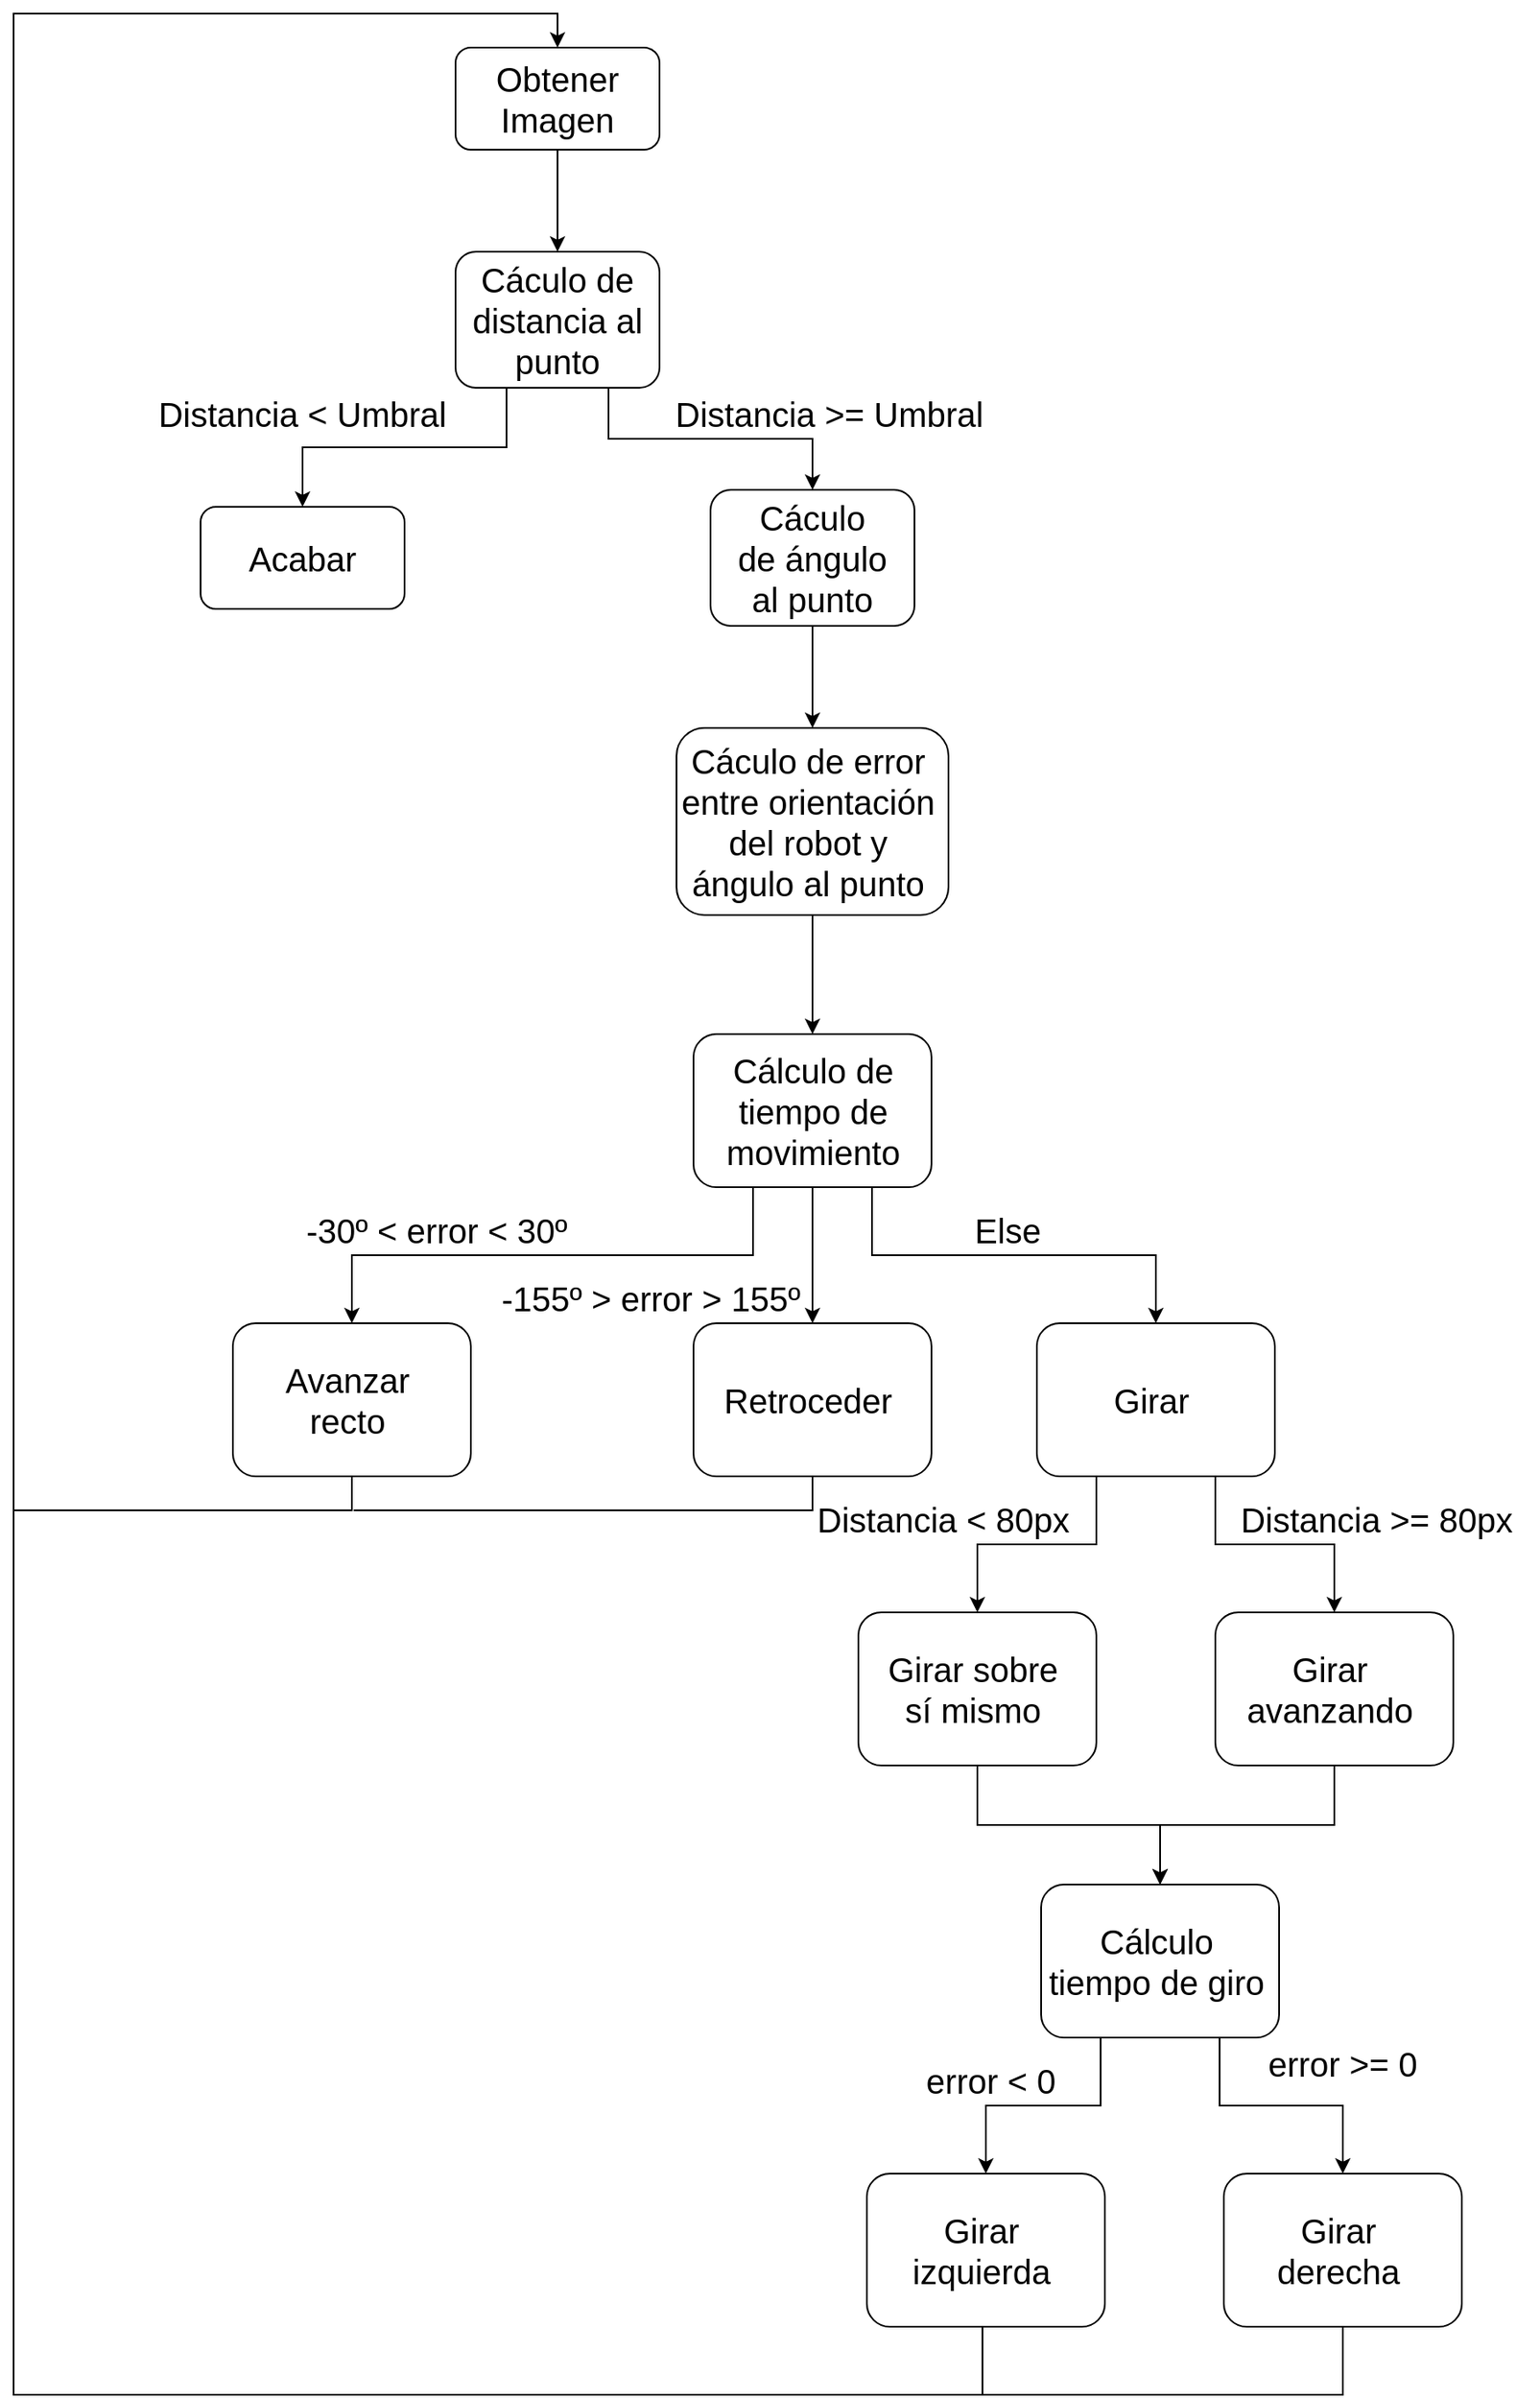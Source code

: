 <mxfile version="23.1.3" type="device">
  <diagram name="Página-1" id="l6KniY5WcpvNC_tys5gj">
    <mxGraphModel dx="1426" dy="769" grid="1" gridSize="10" guides="1" tooltips="1" connect="1" arrows="1" fold="1" page="1" pageScale="1" pageWidth="827" pageHeight="1169" math="0" shadow="0">
      <root>
        <mxCell id="0" />
        <mxCell id="1" parent="0" />
        <mxCell id="oiwFF2_05HxIkELk8Hxl-4" style="edgeStyle=orthogonalEdgeStyle;rounded=0;orthogonalLoop=1;jettySize=auto;html=1;exitX=0.5;exitY=1;exitDx=0;exitDy=0;fontSize=20;" edge="1" parent="1" source="oiwFF2_05HxIkELk8Hxl-1" target="oiwFF2_05HxIkELk8Hxl-3">
          <mxGeometry relative="1" as="geometry" />
        </mxCell>
        <mxCell id="oiwFF2_05HxIkELk8Hxl-1" value="" style="rounded=1;whiteSpace=wrap;html=1;fontSize=20;" vertex="1" parent="1">
          <mxGeometry x="340" y="140" width="120" height="60" as="geometry" />
        </mxCell>
        <mxCell id="oiwFF2_05HxIkELk8Hxl-2" value="Obtener Imagen" style="text;html=1;align=center;verticalAlign=middle;whiteSpace=wrap;rounded=0;fontSize=20;" vertex="1" parent="1">
          <mxGeometry x="370" y="155" width="60" height="30" as="geometry" />
        </mxCell>
        <mxCell id="oiwFF2_05HxIkELk8Hxl-10" style="edgeStyle=orthogonalEdgeStyle;rounded=0;orthogonalLoop=1;jettySize=auto;html=1;exitX=0.25;exitY=1;exitDx=0;exitDy=0;fontSize=20;" edge="1" parent="1" source="oiwFF2_05HxIkELk8Hxl-3" target="oiwFF2_05HxIkELk8Hxl-6">
          <mxGeometry relative="1" as="geometry" />
        </mxCell>
        <mxCell id="oiwFF2_05HxIkELk8Hxl-11" style="edgeStyle=orthogonalEdgeStyle;rounded=0;orthogonalLoop=1;jettySize=auto;html=1;exitX=0.75;exitY=1;exitDx=0;exitDy=0;entryX=0.5;entryY=0;entryDx=0;entryDy=0;fontSize=20;" edge="1" parent="1" source="oiwFF2_05HxIkELk8Hxl-3" target="oiwFF2_05HxIkELk8Hxl-8">
          <mxGeometry relative="1" as="geometry" />
        </mxCell>
        <mxCell id="oiwFF2_05HxIkELk8Hxl-3" value="" style="rounded=1;whiteSpace=wrap;html=1;fontSize=20;" vertex="1" parent="1">
          <mxGeometry x="340" y="260" width="120" height="80" as="geometry" />
        </mxCell>
        <mxCell id="oiwFF2_05HxIkELk8Hxl-5" value="Cáculo de distancia al punto" style="text;html=1;align=center;verticalAlign=middle;whiteSpace=wrap;rounded=0;fontSize=20;" vertex="1" parent="1">
          <mxGeometry x="345" y="285" width="110" height="30" as="geometry" />
        </mxCell>
        <mxCell id="oiwFF2_05HxIkELk8Hxl-6" value="" style="rounded=1;whiteSpace=wrap;html=1;fontSize=20;" vertex="1" parent="1">
          <mxGeometry x="190" y="410" width="120" height="60" as="geometry" />
        </mxCell>
        <mxCell id="oiwFF2_05HxIkELk8Hxl-7" value="Acabar" style="text;html=1;align=center;verticalAlign=middle;whiteSpace=wrap;rounded=0;fontSize=20;" vertex="1" parent="1">
          <mxGeometry x="220" y="425" width="60" height="30" as="geometry" />
        </mxCell>
        <mxCell id="oiwFF2_05HxIkELk8Hxl-16" style="edgeStyle=orthogonalEdgeStyle;rounded=0;orthogonalLoop=1;jettySize=auto;html=1;exitX=0.5;exitY=1;exitDx=0;exitDy=0;entryX=0.5;entryY=0;entryDx=0;entryDy=0;fontSize=20;" edge="1" parent="1" source="oiwFF2_05HxIkELk8Hxl-8" target="oiwFF2_05HxIkELk8Hxl-14">
          <mxGeometry relative="1" as="geometry" />
        </mxCell>
        <mxCell id="oiwFF2_05HxIkELk8Hxl-8" value="" style="rounded=1;whiteSpace=wrap;html=1;fontSize=20;" vertex="1" parent="1">
          <mxGeometry x="490" y="400" width="120" height="80" as="geometry" />
        </mxCell>
        <mxCell id="oiwFF2_05HxIkELk8Hxl-9" value="Cáculo de ángulo al punto" style="text;html=1;align=center;verticalAlign=middle;whiteSpace=wrap;rounded=0;fontSize=20;" vertex="1" parent="1">
          <mxGeometry x="505" y="425" width="90" height="30" as="geometry" />
        </mxCell>
        <mxCell id="oiwFF2_05HxIkELk8Hxl-12" value="Distancia &amp;lt; Umbral" style="text;html=1;align=center;verticalAlign=middle;whiteSpace=wrap;rounded=0;fontSize=20;" vertex="1" parent="1">
          <mxGeometry x="150" y="340" width="200" height="30" as="geometry" />
        </mxCell>
        <mxCell id="oiwFF2_05HxIkELk8Hxl-13" value="Distancia &amp;gt;= Umbral" style="text;html=1;align=center;verticalAlign=middle;whiteSpace=wrap;rounded=0;fontSize=20;" vertex="1" parent="1">
          <mxGeometry x="455" y="340" width="210" height="30" as="geometry" />
        </mxCell>
        <mxCell id="oiwFF2_05HxIkELk8Hxl-19" style="edgeStyle=orthogonalEdgeStyle;rounded=0;orthogonalLoop=1;jettySize=auto;html=1;exitX=0.5;exitY=1;exitDx=0;exitDy=0;" edge="1" parent="1" source="oiwFF2_05HxIkELk8Hxl-14" target="oiwFF2_05HxIkELk8Hxl-17">
          <mxGeometry relative="1" as="geometry" />
        </mxCell>
        <mxCell id="oiwFF2_05HxIkELk8Hxl-14" value="" style="rounded=1;whiteSpace=wrap;html=1;fontSize=20;" vertex="1" parent="1">
          <mxGeometry x="470" y="540" width="160" height="110" as="geometry" />
        </mxCell>
        <mxCell id="oiwFF2_05HxIkELk8Hxl-15" value="Cáculo de error entre orientación del robot y ángulo al punto" style="text;html=1;align=center;verticalAlign=middle;whiteSpace=wrap;rounded=0;fontSize=20;" vertex="1" parent="1">
          <mxGeometry x="470" y="580" width="155" height="30" as="geometry" />
        </mxCell>
        <mxCell id="oiwFF2_05HxIkELk8Hxl-26" style="edgeStyle=orthogonalEdgeStyle;rounded=0;orthogonalLoop=1;jettySize=auto;html=1;exitX=0.25;exitY=1;exitDx=0;exitDy=0;" edge="1" parent="1" source="oiwFF2_05HxIkELk8Hxl-17" target="oiwFF2_05HxIkELk8Hxl-20">
          <mxGeometry relative="1" as="geometry" />
        </mxCell>
        <mxCell id="oiwFF2_05HxIkELk8Hxl-27" style="edgeStyle=orthogonalEdgeStyle;rounded=0;orthogonalLoop=1;jettySize=auto;html=1;exitX=0.5;exitY=1;exitDx=0;exitDy=0;entryX=0.5;entryY=0;entryDx=0;entryDy=0;" edge="1" parent="1" source="oiwFF2_05HxIkELk8Hxl-17" target="oiwFF2_05HxIkELk8Hxl-22">
          <mxGeometry relative="1" as="geometry" />
        </mxCell>
        <mxCell id="oiwFF2_05HxIkELk8Hxl-28" style="edgeStyle=orthogonalEdgeStyle;rounded=0;orthogonalLoop=1;jettySize=auto;html=1;exitX=0.75;exitY=1;exitDx=0;exitDy=0;entryX=0.5;entryY=0;entryDx=0;entryDy=0;" edge="1" parent="1" source="oiwFF2_05HxIkELk8Hxl-17" target="oiwFF2_05HxIkELk8Hxl-24">
          <mxGeometry relative="1" as="geometry" />
        </mxCell>
        <mxCell id="oiwFF2_05HxIkELk8Hxl-17" value="" style="rounded=1;whiteSpace=wrap;html=1;fontSize=20;" vertex="1" parent="1">
          <mxGeometry x="480" y="720" width="140" height="90" as="geometry" />
        </mxCell>
        <mxCell id="oiwFF2_05HxIkELk8Hxl-18" value="Cálculo de tiempo de movimiento" style="text;html=1;align=center;verticalAlign=middle;whiteSpace=wrap;rounded=0;fontSize=20;" vertex="1" parent="1">
          <mxGeometry x="472.5" y="750" width="155" height="30" as="geometry" />
        </mxCell>
        <mxCell id="oiwFF2_05HxIkELk8Hxl-55" style="edgeStyle=orthogonalEdgeStyle;rounded=0;orthogonalLoop=1;jettySize=auto;html=1;exitX=0.5;exitY=1;exitDx=0;exitDy=0;entryX=0.5;entryY=0;entryDx=0;entryDy=0;" edge="1" parent="1" source="oiwFF2_05HxIkELk8Hxl-20" target="oiwFF2_05HxIkELk8Hxl-1">
          <mxGeometry relative="1" as="geometry">
            <Array as="points">
              <mxPoint x="279" y="1000" />
              <mxPoint x="80" y="1000" />
              <mxPoint x="80" y="120" />
              <mxPoint x="400" y="120" />
            </Array>
          </mxGeometry>
        </mxCell>
        <mxCell id="oiwFF2_05HxIkELk8Hxl-20" value="" style="rounded=1;whiteSpace=wrap;html=1;fontSize=20;" vertex="1" parent="1">
          <mxGeometry x="209" y="890" width="140" height="90" as="geometry" />
        </mxCell>
        <mxCell id="oiwFF2_05HxIkELk8Hxl-21" value="Avanzar&lt;br&gt;recto" style="text;html=1;align=center;verticalAlign=middle;whiteSpace=wrap;rounded=0;fontSize=20;" vertex="1" parent="1">
          <mxGeometry x="199" y="920" width="155" height="30" as="geometry" />
        </mxCell>
        <mxCell id="oiwFF2_05HxIkELk8Hxl-22" value="" style="rounded=1;whiteSpace=wrap;html=1;fontSize=20;" vertex="1" parent="1">
          <mxGeometry x="480" y="890" width="140" height="90" as="geometry" />
        </mxCell>
        <mxCell id="oiwFF2_05HxIkELk8Hxl-23" value="Retroceder" style="text;html=1;align=center;verticalAlign=middle;whiteSpace=wrap;rounded=0;fontSize=20;" vertex="1" parent="1">
          <mxGeometry x="470" y="920" width="155" height="30" as="geometry" />
        </mxCell>
        <mxCell id="oiwFF2_05HxIkELk8Hxl-39" style="edgeStyle=orthogonalEdgeStyle;rounded=0;orthogonalLoop=1;jettySize=auto;html=1;exitX=0.25;exitY=1;exitDx=0;exitDy=0;" edge="1" parent="1" source="oiwFF2_05HxIkELk8Hxl-24" target="oiwFF2_05HxIkELk8Hxl-35">
          <mxGeometry relative="1" as="geometry" />
        </mxCell>
        <mxCell id="oiwFF2_05HxIkELk8Hxl-40" style="edgeStyle=orthogonalEdgeStyle;rounded=0;orthogonalLoop=1;jettySize=auto;html=1;exitX=0.75;exitY=1;exitDx=0;exitDy=0;entryX=0.5;entryY=0;entryDx=0;entryDy=0;" edge="1" parent="1" source="oiwFF2_05HxIkELk8Hxl-24" target="oiwFF2_05HxIkELk8Hxl-37">
          <mxGeometry relative="1" as="geometry" />
        </mxCell>
        <mxCell id="oiwFF2_05HxIkELk8Hxl-24" value="" style="rounded=1;whiteSpace=wrap;html=1;fontSize=20;" vertex="1" parent="1">
          <mxGeometry x="682" y="890" width="140" height="90" as="geometry" />
        </mxCell>
        <mxCell id="oiwFF2_05HxIkELk8Hxl-25" value="Girar" style="text;html=1;align=center;verticalAlign=middle;whiteSpace=wrap;rounded=0;fontSize=20;" vertex="1" parent="1">
          <mxGeometry x="672" y="920" width="155" height="30" as="geometry" />
        </mxCell>
        <mxCell id="oiwFF2_05HxIkELk8Hxl-29" value="&lt;font style=&quot;font-size: 20px;&quot;&gt;-30º &amp;lt; error &amp;lt; 30º&lt;/font&gt;" style="text;html=1;align=center;verticalAlign=middle;whiteSpace=wrap;rounded=0;" vertex="1" parent="1">
          <mxGeometry x="244" y="820" width="170" height="30" as="geometry" />
        </mxCell>
        <mxCell id="oiwFF2_05HxIkELk8Hxl-31" value="&lt;font style=&quot;font-size: 20px;&quot;&gt;-155º &amp;gt;&amp;nbsp;error &amp;gt; 155º&lt;/font&gt;" style="text;html=1;align=center;verticalAlign=middle;whiteSpace=wrap;rounded=0;" vertex="1" parent="1">
          <mxGeometry x="360" y="860" width="190" height="30" as="geometry" />
        </mxCell>
        <mxCell id="oiwFF2_05HxIkELk8Hxl-33" value="&lt;font style=&quot;font-size: 20px;&quot;&gt;Else&lt;/font&gt;" style="text;html=1;align=center;verticalAlign=middle;whiteSpace=wrap;rounded=0;" vertex="1" parent="1">
          <mxGeometry x="570" y="820" width="190" height="30" as="geometry" />
        </mxCell>
        <mxCell id="oiwFF2_05HxIkELk8Hxl-45" style="edgeStyle=orthogonalEdgeStyle;rounded=0;orthogonalLoop=1;jettySize=auto;html=1;exitX=0.5;exitY=1;exitDx=0;exitDy=0;entryX=0.5;entryY=0;entryDx=0;entryDy=0;" edge="1" parent="1" source="oiwFF2_05HxIkELk8Hxl-35" target="oiwFF2_05HxIkELk8Hxl-43">
          <mxGeometry relative="1" as="geometry" />
        </mxCell>
        <mxCell id="oiwFF2_05HxIkELk8Hxl-35" value="" style="rounded=1;whiteSpace=wrap;html=1;fontSize=20;" vertex="1" parent="1">
          <mxGeometry x="577" y="1060" width="140" height="90" as="geometry" />
        </mxCell>
        <mxCell id="oiwFF2_05HxIkELk8Hxl-36" value="Girar sobre&lt;br&gt;sí mismo" style="text;html=1;align=center;verticalAlign=middle;whiteSpace=wrap;rounded=0;fontSize=20;" vertex="1" parent="1">
          <mxGeometry x="567" y="1090" width="155" height="30" as="geometry" />
        </mxCell>
        <mxCell id="oiwFF2_05HxIkELk8Hxl-46" style="edgeStyle=orthogonalEdgeStyle;rounded=0;orthogonalLoop=1;jettySize=auto;html=1;exitX=0.5;exitY=1;exitDx=0;exitDy=0;entryX=0.5;entryY=0;entryDx=0;entryDy=0;" edge="1" parent="1" source="oiwFF2_05HxIkELk8Hxl-37" target="oiwFF2_05HxIkELk8Hxl-43">
          <mxGeometry relative="1" as="geometry" />
        </mxCell>
        <mxCell id="oiwFF2_05HxIkELk8Hxl-37" value="" style="rounded=1;whiteSpace=wrap;html=1;fontSize=20;" vertex="1" parent="1">
          <mxGeometry x="787" y="1060" width="140" height="90" as="geometry" />
        </mxCell>
        <mxCell id="oiwFF2_05HxIkELk8Hxl-38" value="Girar&lt;br&gt;avanzando" style="text;html=1;align=center;verticalAlign=middle;whiteSpace=wrap;rounded=0;fontSize=20;" vertex="1" parent="1">
          <mxGeometry x="777" y="1090" width="155" height="30" as="geometry" />
        </mxCell>
        <mxCell id="oiwFF2_05HxIkELk8Hxl-41" value="&lt;font style=&quot;font-size: 20px;&quot;&gt;Distancia &amp;lt; 80px&lt;/font&gt;" style="text;html=1;align=center;verticalAlign=middle;whiteSpace=wrap;rounded=0;" vertex="1" parent="1">
          <mxGeometry x="532" y="990" width="190" height="30" as="geometry" />
        </mxCell>
        <mxCell id="oiwFF2_05HxIkELk8Hxl-42" value="&lt;font style=&quot;font-size: 20px;&quot;&gt;Distancia &amp;gt;=&amp;nbsp;80px&lt;/font&gt;" style="text;html=1;align=center;verticalAlign=middle;whiteSpace=wrap;rounded=0;" vertex="1" parent="1">
          <mxGeometry x="787" y="990" width="190" height="30" as="geometry" />
        </mxCell>
        <mxCell id="oiwFF2_05HxIkELk8Hxl-51" style="edgeStyle=orthogonalEdgeStyle;rounded=0;orthogonalLoop=1;jettySize=auto;html=1;exitX=0.25;exitY=1;exitDx=0;exitDy=0;entryX=0.5;entryY=0;entryDx=0;entryDy=0;" edge="1" parent="1" source="oiwFF2_05HxIkELk8Hxl-43" target="oiwFF2_05HxIkELk8Hxl-47">
          <mxGeometry relative="1" as="geometry" />
        </mxCell>
        <mxCell id="oiwFF2_05HxIkELk8Hxl-52" style="edgeStyle=orthogonalEdgeStyle;rounded=0;orthogonalLoop=1;jettySize=auto;html=1;exitX=0.75;exitY=1;exitDx=0;exitDy=0;entryX=0.5;entryY=0;entryDx=0;entryDy=0;" edge="1" parent="1" source="oiwFF2_05HxIkELk8Hxl-43" target="oiwFF2_05HxIkELk8Hxl-49">
          <mxGeometry relative="1" as="geometry" />
        </mxCell>
        <mxCell id="oiwFF2_05HxIkELk8Hxl-43" value="" style="rounded=1;whiteSpace=wrap;html=1;fontSize=20;" vertex="1" parent="1">
          <mxGeometry x="684.5" y="1220" width="140" height="90" as="geometry" />
        </mxCell>
        <mxCell id="oiwFF2_05HxIkELk8Hxl-44" value="Cálculo&lt;br&gt;tiempo de giro" style="text;html=1;align=center;verticalAlign=middle;whiteSpace=wrap;rounded=0;fontSize=20;" vertex="1" parent="1">
          <mxGeometry x="674.5" y="1250" width="155" height="30" as="geometry" />
        </mxCell>
        <mxCell id="oiwFF2_05HxIkELk8Hxl-47" value="" style="rounded=1;whiteSpace=wrap;html=1;fontSize=20;" vertex="1" parent="1">
          <mxGeometry x="582" y="1390" width="140" height="90" as="geometry" />
        </mxCell>
        <mxCell id="oiwFF2_05HxIkELk8Hxl-48" value="Girar &lt;br&gt;izquierda" style="text;html=1;align=center;verticalAlign=middle;whiteSpace=wrap;rounded=0;fontSize=20;" vertex="1" parent="1">
          <mxGeometry x="572" y="1420" width="155" height="30" as="geometry" />
        </mxCell>
        <mxCell id="oiwFF2_05HxIkELk8Hxl-49" value="" style="rounded=1;whiteSpace=wrap;html=1;fontSize=20;" vertex="1" parent="1">
          <mxGeometry x="792" y="1390" width="140" height="90" as="geometry" />
        </mxCell>
        <mxCell id="oiwFF2_05HxIkELk8Hxl-50" value="Girar&lt;br&gt;derecha" style="text;html=1;align=center;verticalAlign=middle;whiteSpace=wrap;rounded=0;fontSize=20;" vertex="1" parent="1">
          <mxGeometry x="782" y="1420" width="155" height="30" as="geometry" />
        </mxCell>
        <mxCell id="oiwFF2_05HxIkELk8Hxl-53" value="&lt;span style=&quot;font-size: 20px;&quot;&gt;error &amp;lt; 0&lt;/span&gt;" style="text;html=1;align=center;verticalAlign=middle;whiteSpace=wrap;rounded=0;" vertex="1" parent="1">
          <mxGeometry x="560" y="1320" width="190" height="30" as="geometry" />
        </mxCell>
        <mxCell id="oiwFF2_05HxIkELk8Hxl-54" value="&lt;span style=&quot;font-size: 20px;&quot;&gt;error &amp;gt;= 0&lt;/span&gt;" style="text;html=1;align=center;verticalAlign=middle;whiteSpace=wrap;rounded=0;" vertex="1" parent="1">
          <mxGeometry x="767" y="1310" width="190" height="30" as="geometry" />
        </mxCell>
        <mxCell id="oiwFF2_05HxIkELk8Hxl-57" value="" style="endArrow=none;html=1;rounded=0;entryX=0.5;entryY=1;entryDx=0;entryDy=0;" edge="1" parent="1" target="oiwFF2_05HxIkELk8Hxl-22">
          <mxGeometry width="50" height="50" relative="1" as="geometry">
            <mxPoint x="280" y="1000" as="sourcePoint" />
            <mxPoint x="330" y="950" as="targetPoint" />
            <Array as="points">
              <mxPoint x="550" y="1000" />
            </Array>
          </mxGeometry>
        </mxCell>
        <mxCell id="oiwFF2_05HxIkELk8Hxl-58" value="" style="endArrow=none;html=1;rounded=0;" edge="1" parent="1">
          <mxGeometry width="50" height="50" relative="1" as="geometry">
            <mxPoint x="80" y="1000" as="sourcePoint" />
            <mxPoint x="650" y="1480" as="targetPoint" />
            <Array as="points">
              <mxPoint x="80" y="1520" />
              <mxPoint x="650" y="1520" />
            </Array>
          </mxGeometry>
        </mxCell>
        <mxCell id="oiwFF2_05HxIkELk8Hxl-59" value="" style="endArrow=none;html=1;rounded=0;entryX=0.5;entryY=1;entryDx=0;entryDy=0;" edge="1" parent="1" target="oiwFF2_05HxIkELk8Hxl-49">
          <mxGeometry width="50" height="50" relative="1" as="geometry">
            <mxPoint x="650" y="1520" as="sourcePoint" />
            <mxPoint x="440" y="1410" as="targetPoint" />
            <Array as="points">
              <mxPoint x="862" y="1520" />
            </Array>
          </mxGeometry>
        </mxCell>
      </root>
    </mxGraphModel>
  </diagram>
</mxfile>
